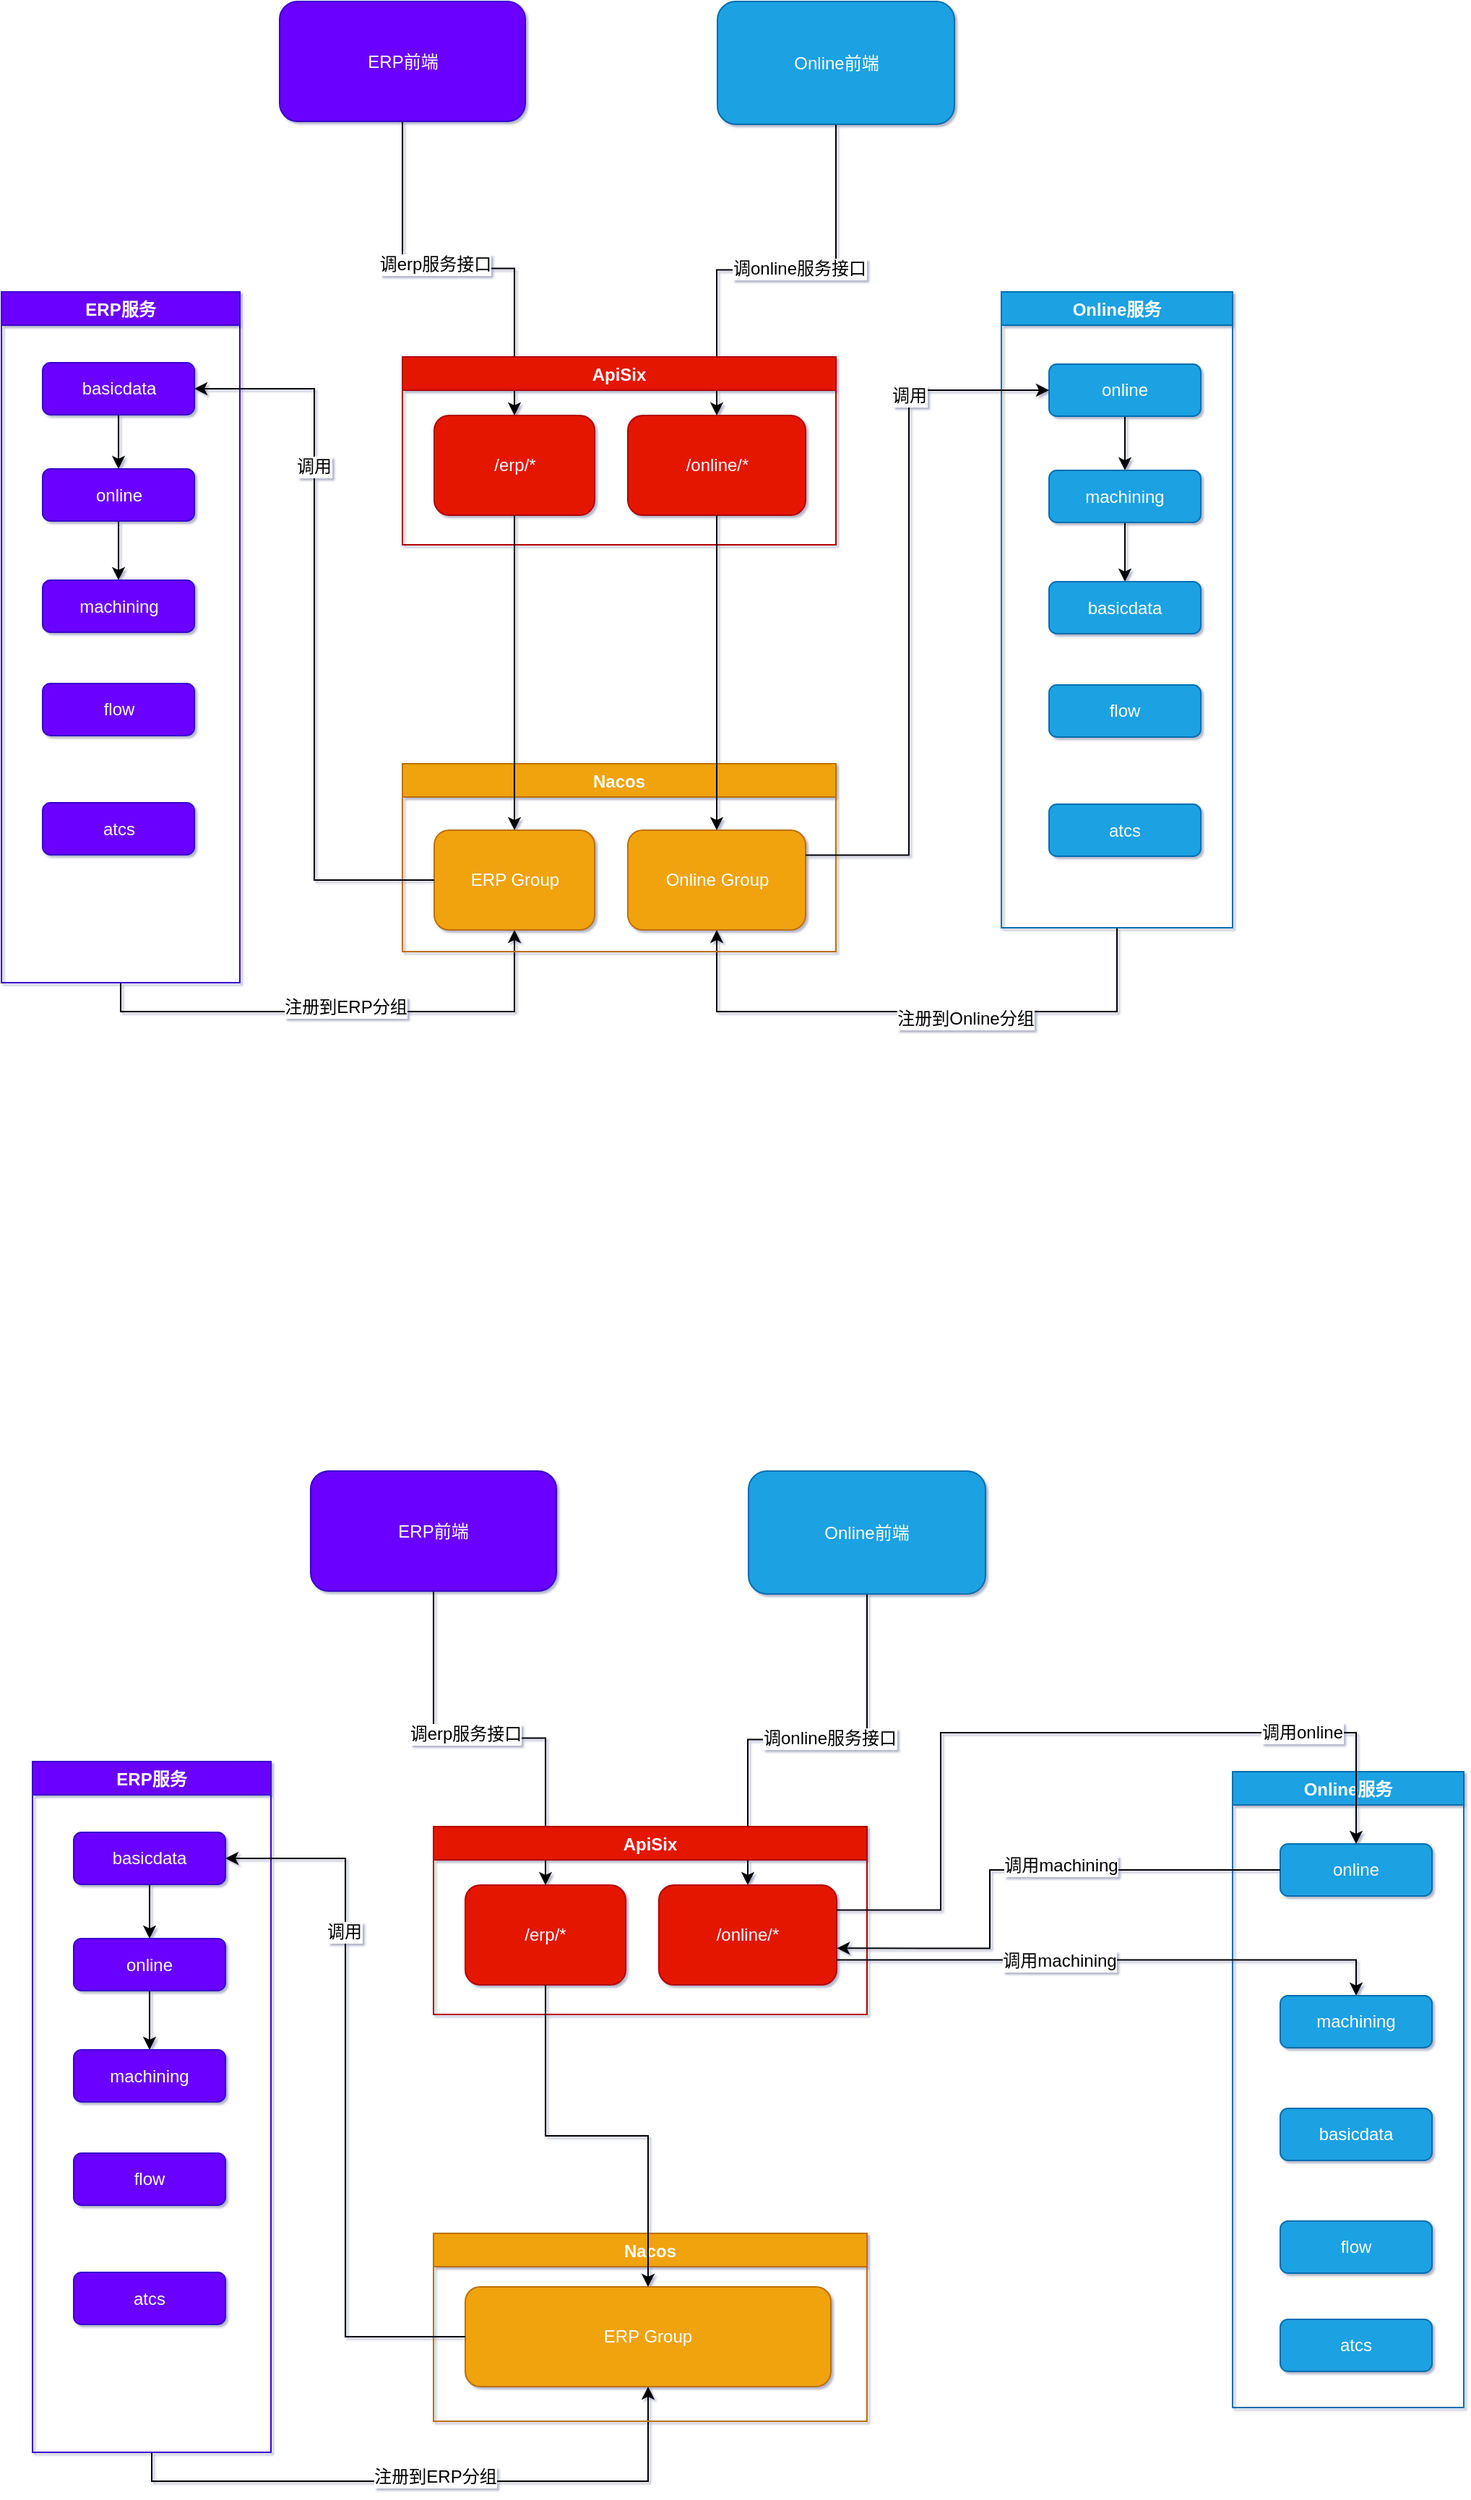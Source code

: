 <mxfile version="12.2.4" pages="1"><diagram id="Vp3lockXJllg4J1rvEa6" name="第 1 页"><mxGraphModel dx="1280" dy="992" grid="0" gridSize="10" guides="1" tooltips="1" connect="1" arrows="1" fold="1" page="0" pageScale="1" pageWidth="827" pageHeight="1169" math="0" shadow="1"><root><mxCell id="0"/><mxCell id="1" parent="0"/><mxCell id="74" style="edgeStyle=orthogonalEdgeStyle;rounded=0;orthogonalLoop=1;jettySize=auto;html=1;entryX=0.5;entryY=1;entryDx=0;entryDy=0;exitX=0.5;exitY=1;exitDx=0;exitDy=0;" parent="1" source="4" target="59" edge="1"><mxGeometry relative="1" as="geometry"/></mxCell><mxCell id="75" value="注册到ERP分组" style="text;html=1;resizable=0;points=[];align=center;verticalAlign=middle;labelBackgroundColor=#ffffff;" parent="74" vertex="1" connectable="0"><mxGeometry x="0.007" y="3" relative="1" as="geometry"><mxPoint as="offset"/></mxGeometry></mxCell><mxCell id="4" value="ERP服务" style="swimlane;fillColor=#6a00ff;strokeColor=#3700CC;direction=east;fontColor=#ffffff;" parent="1" vertex="1"><mxGeometry x="3" y="-193" width="165" height="478" as="geometry"><mxRectangle x="70" y="370" width="100" height="23" as="alternateBounds"/></mxGeometry></mxCell><mxCell id="79" style="edgeStyle=orthogonalEdgeStyle;rounded=0;orthogonalLoop=1;jettySize=auto;html=1;entryX=0.5;entryY=0;entryDx=0;entryDy=0;" parent="4" source="29" target="30" edge="1"><mxGeometry relative="1" as="geometry"/></mxCell><mxCell id="29" value="basicdata" style="rounded=1;whiteSpace=wrap;html=1;fillColor=#6a00ff;strokeColor=#3700CC;fontColor=#ffffff;glass=0;comic=0;shadow=0;" parent="4" vertex="1"><mxGeometry x="28.5" y="49" width="105" height="36" as="geometry"/></mxCell><mxCell id="80" style="edgeStyle=orthogonalEdgeStyle;rounded=0;orthogonalLoop=1;jettySize=auto;html=1;" parent="4" source="30" target="31" edge="1"><mxGeometry relative="1" as="geometry"/></mxCell><mxCell id="30" value="online" style="rounded=1;whiteSpace=wrap;html=1;fillColor=#6a00ff;strokeColor=#3700CC;fontColor=#ffffff;glass=0;comic=0;shadow=0;" parent="4" vertex="1"><mxGeometry x="28.5" y="122.5" width="105" height="36" as="geometry"/></mxCell><mxCell id="31" value="machining" style="rounded=1;whiteSpace=wrap;html=1;fillColor=#6a00ff;strokeColor=#3700CC;fontColor=#ffffff;glass=0;comic=0;shadow=0;" parent="4" vertex="1"><mxGeometry x="28.5" y="199.5" width="105" height="36" as="geometry"/></mxCell><mxCell id="32" value="flow" style="rounded=1;whiteSpace=wrap;html=1;fillColor=#6a00ff;strokeColor=#3700CC;fontColor=#ffffff;glass=0;comic=0;shadow=0;" parent="4" vertex="1"><mxGeometry x="28.5" y="271" width="105" height="36" as="geometry"/></mxCell><mxCell id="33" value="atcs" style="rounded=1;whiteSpace=wrap;html=1;fillColor=#6a00ff;strokeColor=#3700CC;fontColor=#ffffff;glass=0;comic=0;shadow=0;" parent="4" vertex="1"><mxGeometry x="28.5" y="353.5" width="105" height="36" as="geometry"/></mxCell><mxCell id="69" style="edgeStyle=orthogonalEdgeStyle;rounded=0;orthogonalLoop=1;jettySize=auto;html=1;entryX=0.5;entryY=1;entryDx=0;entryDy=0;exitX=0.5;exitY=1;exitDx=0;exitDy=0;" parent="1" source="23" target="60" edge="1"><mxGeometry relative="1" as="geometry"><Array as="points"><mxPoint x="775" y="305"/><mxPoint x="498" y="305"/></Array></mxGeometry></mxCell><mxCell id="73" value="注册到Online分组" style="text;html=1;resizable=0;points=[];align=center;verticalAlign=middle;labelBackgroundColor=#ffffff;" parent="69" vertex="1" connectable="0"><mxGeometry x="-0.168" y="5" relative="1" as="geometry"><mxPoint as="offset"/></mxGeometry></mxCell><mxCell id="23" value="Online服务" style="swimlane;fillColor=#1ba1e2;strokeColor=#006EAF;direction=east;fontColor=#ffffff;" parent="1" vertex="1"><mxGeometry x="695" y="-193" width="160" height="440" as="geometry"><mxRectangle x="70" y="370" width="100" height="23" as="alternateBounds"/></mxGeometry></mxCell><mxCell id="65" style="edgeStyle=orthogonalEdgeStyle;rounded=0;orthogonalLoop=1;jettySize=auto;html=1;entryX=0.5;entryY=0;entryDx=0;entryDy=0;" parent="23" source="24" target="25" edge="1"><mxGeometry relative="1" as="geometry"/></mxCell><mxCell id="24" value="online" style="rounded=1;whiteSpace=wrap;html=1;fillColor=#1ba1e2;strokeColor=#006EAF;fontColor=#ffffff;glass=0;comic=0;shadow=0;" parent="23" vertex="1"><mxGeometry x="33" y="50" width="105" height="36" as="geometry"/></mxCell><mxCell id="67" style="edgeStyle=orthogonalEdgeStyle;rounded=0;orthogonalLoop=1;jettySize=auto;html=1;entryX=0.5;entryY=0;entryDx=0;entryDy=0;" parent="23" source="25" target="26" edge="1"><mxGeometry relative="1" as="geometry"/></mxCell><mxCell id="25" value="machining" style="rounded=1;whiteSpace=wrap;html=1;fillColor=#1ba1e2;strokeColor=#006EAF;fontColor=#ffffff;glass=0;comic=0;shadow=0;" parent="23" vertex="1"><mxGeometry x="33" y="123.5" width="105" height="36" as="geometry"/></mxCell><mxCell id="26" value="basicdata" style="rounded=1;whiteSpace=wrap;html=1;fillColor=#1ba1e2;strokeColor=#006EAF;fontColor=#ffffff;glass=0;comic=0;shadow=0;" parent="23" vertex="1"><mxGeometry x="33" y="200.5" width="105" height="36" as="geometry"/></mxCell><mxCell id="27" value="flow" style="rounded=1;whiteSpace=wrap;html=1;fillColor=#1ba1e2;strokeColor=#006EAF;fontColor=#ffffff;glass=0;comic=0;shadow=0;" parent="23" vertex="1"><mxGeometry x="33" y="272" width="105" height="36" as="geometry"/></mxCell><mxCell id="28" value="atcs" style="rounded=1;whiteSpace=wrap;html=1;fillColor=#1ba1e2;strokeColor=#006EAF;fontColor=#ffffff;glass=0;comic=0;shadow=0;" parent="23" vertex="1"><mxGeometry x="33" y="354.5" width="105" height="36" as="geometry"/></mxCell><mxCell id="57" style="edgeStyle=orthogonalEdgeStyle;rounded=0;orthogonalLoop=1;jettySize=auto;html=1;entryX=0.5;entryY=0;entryDx=0;entryDy=0;" parent="1" source="41" target="55" edge="1"><mxGeometry relative="1" as="geometry"/></mxCell><mxCell id="77" value="调erp服务接口" style="text;html=1;resizable=0;points=[];align=center;verticalAlign=middle;labelBackgroundColor=#ffffff;" parent="57" vertex="1" connectable="0"><mxGeometry x="-0.298" y="22" relative="1" as="geometry"><mxPoint as="offset"/></mxGeometry></mxCell><mxCell id="41" value="ERP前端" style="rounded=1;whiteSpace=wrap;html=1;fillColor=#6a00ff;strokeColor=#3700CC;fontColor=#ffffff;glass=0;comic=0;shadow=0;" parent="1" vertex="1"><mxGeometry x="195.5" y="-394" width="170" height="83" as="geometry"/></mxCell><mxCell id="58" style="edgeStyle=orthogonalEdgeStyle;rounded=0;orthogonalLoop=1;jettySize=auto;html=1;entryX=0.5;entryY=0;entryDx=0;entryDy=0;" parent="1" source="42" target="56" edge="1"><mxGeometry relative="1" as="geometry"/></mxCell><mxCell id="78" value="调online服务接口" style="text;html=1;resizable=0;points=[];align=center;verticalAlign=middle;labelBackgroundColor=#ffffff;" parent="58" vertex="1" connectable="0"><mxGeometry x="-0.3" y="-26" relative="1" as="geometry"><mxPoint as="offset"/></mxGeometry></mxCell><mxCell id="42" value="Online前端" style="rounded=1;whiteSpace=wrap;html=1;fillColor=#1ba1e2;strokeColor=#006EAF;fontColor=#ffffff;glass=0;comic=0;shadow=0;" parent="1" vertex="1"><mxGeometry x="498.5" y="-394" width="164" height="85" as="geometry"/></mxCell><mxCell id="47" value="ApiSix" style="swimlane;fillColor=#e51400;strokeColor=#B20000;direction=east;fontColor=#ffffff;" parent="1" vertex="1"><mxGeometry x="280.5" y="-148" width="300" height="130" as="geometry"><mxRectangle x="70" y="370" width="100" height="23" as="alternateBounds"/></mxGeometry></mxCell><mxCell id="55" value="/erp/*" style="rounded=1;whiteSpace=wrap;html=1;fillColor=#e51400;strokeColor=#B20000;fontColor=#ffffff;glass=0;comic=0;shadow=0;" parent="47" vertex="1"><mxGeometry x="22" y="40.5" width="111" height="69" as="geometry"/></mxCell><mxCell id="56" value="/online/*" style="rounded=1;whiteSpace=wrap;html=1;fillColor=#e51400;strokeColor=#B20000;fontColor=#ffffff;glass=0;comic=0;shadow=0;" parent="47" vertex="1"><mxGeometry x="156" y="40.5" width="123" height="69" as="geometry"/></mxCell><mxCell id="53" value="Nacos" style="swimlane;fillColor=#f0a30a;strokeColor=#BD7000;direction=east;fontColor=#ffffff;" parent="1" vertex="1"><mxGeometry x="280.5" y="133.5" width="300" height="130" as="geometry"><mxRectangle x="70" y="370" width="100" height="23" as="alternateBounds"/></mxGeometry></mxCell><mxCell id="59" value="ERP Group" style="rounded=1;whiteSpace=wrap;html=1;fillColor=#f0a30a;strokeColor=#BD7000;fontColor=#ffffff;glass=0;comic=0;shadow=0;" parent="53" vertex="1"><mxGeometry x="22" y="46" width="111" height="69" as="geometry"/></mxCell><mxCell id="60" value="Online Group" style="rounded=1;whiteSpace=wrap;html=1;fillColor=#f0a30a;strokeColor=#BD7000;fontColor=#ffffff;glass=0;comic=0;shadow=0;" parent="53" vertex="1"><mxGeometry x="156" y="46" width="123" height="69" as="geometry"/></mxCell><mxCell id="61" style="edgeStyle=orthogonalEdgeStyle;rounded=0;orthogonalLoop=1;jettySize=auto;html=1;entryX=0.5;entryY=0;entryDx=0;entryDy=0;" parent="1" source="56" target="60" edge="1"><mxGeometry relative="1" as="geometry"/></mxCell><mxCell id="62" style="edgeStyle=orthogonalEdgeStyle;rounded=0;orthogonalLoop=1;jettySize=auto;html=1;entryX=0.5;entryY=0;entryDx=0;entryDy=0;" parent="1" source="55" target="59" edge="1"><mxGeometry relative="1" as="geometry"/></mxCell><mxCell id="63" style="edgeStyle=orthogonalEdgeStyle;rounded=0;orthogonalLoop=1;jettySize=auto;html=1;exitX=1;exitY=0.25;exitDx=0;exitDy=0;" parent="1" source="60" edge="1"><mxGeometry relative="1" as="geometry"><mxPoint x="728" y="-125" as="targetPoint"/><Array as="points"><mxPoint x="631" y="197"/><mxPoint x="631" y="-125"/></Array></mxGeometry></mxCell><mxCell id="71" value="调用" style="text;html=1;resizable=0;points=[];align=center;verticalAlign=middle;labelBackgroundColor=#ffffff;" parent="63" vertex="1" connectable="0"><mxGeometry x="0.591" relative="1" as="geometry"><mxPoint as="offset"/></mxGeometry></mxCell><mxCell id="64" style="edgeStyle=orthogonalEdgeStyle;rounded=0;orthogonalLoop=1;jettySize=auto;html=1;entryX=1;entryY=0.5;entryDx=0;entryDy=0;" parent="1" source="59" target="29" edge="1"><mxGeometry relative="1" as="geometry"/></mxCell><mxCell id="76" value="调用" style="text;html=1;resizable=0;points=[];align=center;verticalAlign=middle;labelBackgroundColor=#ffffff;" parent="64" vertex="1" connectable="0"><mxGeometry x="0.46" y="1" relative="1" as="geometry"><mxPoint as="offset"/></mxGeometry></mxCell><mxCell id="83" style="edgeStyle=orthogonalEdgeStyle;rounded=0;orthogonalLoop=1;jettySize=auto;html=1;entryX=0.5;entryY=1;entryDx=0;entryDy=0;exitX=0.5;exitY=1;exitDx=0;exitDy=0;" parent="1" source="85" target="113" edge="1"><mxGeometry relative="1" as="geometry"/></mxCell><mxCell id="84" value="注册到ERP分组" style="text;html=1;resizable=0;points=[];align=center;verticalAlign=middle;labelBackgroundColor=#ffffff;" parent="83" vertex="1" connectable="0"><mxGeometry x="0.007" y="3" relative="1" as="geometry"><mxPoint as="offset"/></mxGeometry></mxCell><mxCell id="85" value="ERP服务" style="swimlane;fillColor=#6a00ff;strokeColor=#3700CC;direction=east;fontColor=#ffffff;" parent="1" vertex="1"><mxGeometry x="24.5" y="824" width="165" height="478" as="geometry"><mxRectangle x="70" y="370" width="100" height="23" as="alternateBounds"/></mxGeometry></mxCell><mxCell id="86" style="edgeStyle=orthogonalEdgeStyle;rounded=0;orthogonalLoop=1;jettySize=auto;html=1;entryX=0.5;entryY=0;entryDx=0;entryDy=0;" parent="85" source="87" target="89" edge="1"><mxGeometry relative="1" as="geometry"/></mxCell><mxCell id="87" value="basicdata" style="rounded=1;whiteSpace=wrap;html=1;fillColor=#6a00ff;strokeColor=#3700CC;fontColor=#ffffff;glass=0;comic=0;shadow=0;" parent="85" vertex="1"><mxGeometry x="28.5" y="49" width="105" height="36" as="geometry"/></mxCell><mxCell id="88" style="edgeStyle=orthogonalEdgeStyle;rounded=0;orthogonalLoop=1;jettySize=auto;html=1;" parent="85" source="89" target="90" edge="1"><mxGeometry relative="1" as="geometry"/></mxCell><mxCell id="89" value="online" style="rounded=1;whiteSpace=wrap;html=1;fillColor=#6a00ff;strokeColor=#3700CC;fontColor=#ffffff;glass=0;comic=0;shadow=0;" parent="85" vertex="1"><mxGeometry x="28.5" y="122.5" width="105" height="36" as="geometry"/></mxCell><mxCell id="90" value="machining" style="rounded=1;whiteSpace=wrap;html=1;fillColor=#6a00ff;strokeColor=#3700CC;fontColor=#ffffff;glass=0;comic=0;shadow=0;" parent="85" vertex="1"><mxGeometry x="28.5" y="199.5" width="105" height="36" as="geometry"/></mxCell><mxCell id="91" value="flow" style="rounded=1;whiteSpace=wrap;html=1;fillColor=#6a00ff;strokeColor=#3700CC;fontColor=#ffffff;glass=0;comic=0;shadow=0;" parent="85" vertex="1"><mxGeometry x="28.5" y="271" width="105" height="36" as="geometry"/></mxCell><mxCell id="92" value="atcs" style="rounded=1;whiteSpace=wrap;html=1;fillColor=#6a00ff;strokeColor=#3700CC;fontColor=#ffffff;glass=0;comic=0;shadow=0;" parent="85" vertex="1"><mxGeometry x="28.5" y="353.5" width="105" height="36" as="geometry"/></mxCell><mxCell id="95" value="Online服务" style="swimlane;fillColor=#1ba1e2;strokeColor=#006EAF;direction=east;fontColor=#ffffff;" parent="1" vertex="1"><mxGeometry x="855" y="831" width="160" height="440" as="geometry"><mxRectangle x="70" y="370" width="100" height="23" as="alternateBounds"/></mxGeometry></mxCell><mxCell id="97" value="online" style="rounded=1;whiteSpace=wrap;html=1;fillColor=#1ba1e2;strokeColor=#006EAF;fontColor=#ffffff;glass=0;comic=0;shadow=0;" parent="95" vertex="1"><mxGeometry x="33" y="50" width="105" height="36" as="geometry"/></mxCell><mxCell id="99" value="machining" style="rounded=1;whiteSpace=wrap;html=1;fillColor=#1ba1e2;strokeColor=#006EAF;fontColor=#ffffff;glass=0;comic=0;shadow=0;" parent="95" vertex="1"><mxGeometry x="33" y="155" width="105" height="36" as="geometry"/></mxCell><mxCell id="100" value="basicdata" style="rounded=1;whiteSpace=wrap;html=1;fillColor=#1ba1e2;strokeColor=#006EAF;fontColor=#ffffff;glass=0;comic=0;shadow=0;" parent="95" vertex="1"><mxGeometry x="33" y="233" width="105" height="36" as="geometry"/></mxCell><mxCell id="101" value="flow" style="rounded=1;whiteSpace=wrap;html=1;fillColor=#1ba1e2;strokeColor=#006EAF;fontColor=#ffffff;glass=0;comic=0;shadow=0;" parent="95" vertex="1"><mxGeometry x="33" y="311" width="105" height="36" as="geometry"/></mxCell><mxCell id="102" value="atcs" style="rounded=1;whiteSpace=wrap;html=1;fillColor=#1ba1e2;strokeColor=#006EAF;fontColor=#ffffff;glass=0;comic=0;shadow=0;" parent="95" vertex="1"><mxGeometry x="33" y="379" width="105" height="36" as="geometry"/></mxCell><mxCell id="103" style="edgeStyle=orthogonalEdgeStyle;rounded=0;orthogonalLoop=1;jettySize=auto;html=1;entryX=0.5;entryY=0;entryDx=0;entryDy=0;" parent="1" source="105" target="110" edge="1"><mxGeometry relative="1" as="geometry"/></mxCell><mxCell id="104" value="调erp服务接口" style="text;html=1;resizable=0;points=[];align=center;verticalAlign=middle;labelBackgroundColor=#ffffff;" parent="103" vertex="1" connectable="0"><mxGeometry x="-0.298" y="22" relative="1" as="geometry"><mxPoint as="offset"/></mxGeometry></mxCell><mxCell id="105" value="ERP前端" style="rounded=1;whiteSpace=wrap;html=1;fillColor=#6a00ff;strokeColor=#3700CC;fontColor=#ffffff;glass=0;comic=0;shadow=0;" parent="1" vertex="1"><mxGeometry x="217" y="623" width="170" height="83" as="geometry"/></mxCell><mxCell id="106" style="edgeStyle=orthogonalEdgeStyle;rounded=0;orthogonalLoop=1;jettySize=auto;html=1;entryX=0.5;entryY=0;entryDx=0;entryDy=0;" parent="1" source="108" target="111" edge="1"><mxGeometry relative="1" as="geometry"/></mxCell><mxCell id="107" value="调online服务接口" style="text;html=1;resizable=0;points=[];align=center;verticalAlign=middle;labelBackgroundColor=#ffffff;" parent="106" vertex="1" connectable="0"><mxGeometry x="-0.3" y="-26" relative="1" as="geometry"><mxPoint as="offset"/></mxGeometry></mxCell><mxCell id="108" value="Online前端" style="rounded=1;whiteSpace=wrap;html=1;fillColor=#1ba1e2;strokeColor=#006EAF;fontColor=#ffffff;glass=0;comic=0;shadow=0;" parent="1" vertex="1"><mxGeometry x="520" y="623" width="164" height="85" as="geometry"/></mxCell><mxCell id="109" value="ApiSix" style="swimlane;fillColor=#e51400;strokeColor=#B20000;direction=east;fontColor=#ffffff;" parent="1" vertex="1"><mxGeometry x="302" y="869" width="300" height="130" as="geometry"><mxRectangle x="70" y="370" width="100" height="23" as="alternateBounds"/></mxGeometry></mxCell><mxCell id="110" value="/erp/*" style="rounded=1;whiteSpace=wrap;html=1;fillColor=#e51400;strokeColor=#B20000;fontColor=#ffffff;glass=0;comic=0;shadow=0;" parent="109" vertex="1"><mxGeometry x="22" y="40.5" width="111" height="69" as="geometry"/></mxCell><mxCell id="111" value="/online/*" style="rounded=1;whiteSpace=wrap;html=1;fillColor=#e51400;strokeColor=#B20000;fontColor=#ffffff;glass=0;comic=0;shadow=0;" parent="109" vertex="1"><mxGeometry x="156" y="40.5" width="123" height="69" as="geometry"/></mxCell><mxCell id="112" value="Nacos" style="swimlane;fillColor=#f0a30a;strokeColor=#BD7000;direction=east;fontColor=#ffffff;" parent="1" vertex="1"><mxGeometry x="302" y="1150.5" width="300" height="130" as="geometry"><mxRectangle x="70" y="370" width="100" height="23" as="alternateBounds"/></mxGeometry></mxCell><mxCell id="113" value="ERP Group" style="rounded=1;whiteSpace=wrap;html=1;fillColor=#f0a30a;strokeColor=#BD7000;fontColor=#ffffff;glass=0;comic=0;shadow=0;" parent="112" vertex="1"><mxGeometry x="22" y="37" width="253" height="69" as="geometry"/></mxCell><mxCell id="116" style="edgeStyle=orthogonalEdgeStyle;rounded=0;orthogonalLoop=1;jettySize=auto;html=1;entryX=0.5;entryY=0;entryDx=0;entryDy=0;" parent="1" source="110" target="113" edge="1"><mxGeometry relative="1" as="geometry"/></mxCell><mxCell id="117" style="edgeStyle=orthogonalEdgeStyle;rounded=0;orthogonalLoop=1;jettySize=auto;html=1;exitX=1;exitY=0.25;exitDx=0;exitDy=0;entryX=0.5;entryY=0;entryDx=0;entryDy=0;" parent="1" source="111" target="97" edge="1"><mxGeometry relative="1" as="geometry"><mxPoint x="749.618" y="892.294" as="targetPoint"/><Array as="points"><mxPoint x="653" y="927"/><mxPoint x="653" y="804"/><mxPoint x="941" y="804"/></Array><mxPoint x="581.059" y="1214.118" as="sourcePoint"/></mxGeometry></mxCell><mxCell id="118" value="调用online" style="text;html=1;resizable=0;points=[];align=center;verticalAlign=middle;labelBackgroundColor=#ffffff;" parent="117" vertex="1" connectable="0"><mxGeometry x="0.591" relative="1" as="geometry"><mxPoint as="offset"/></mxGeometry></mxCell><mxCell id="119" style="edgeStyle=orthogonalEdgeStyle;rounded=0;orthogonalLoop=1;jettySize=auto;html=1;entryX=1;entryY=0.5;entryDx=0;entryDy=0;" parent="1" source="113" target="87" edge="1"><mxGeometry relative="1" as="geometry"/></mxCell><mxCell id="120" value="调用" style="text;html=1;resizable=0;points=[];align=center;verticalAlign=middle;labelBackgroundColor=#ffffff;" parent="119" vertex="1" connectable="0"><mxGeometry x="0.46" y="1" relative="1" as="geometry"><mxPoint as="offset"/></mxGeometry></mxCell><mxCell id="124" style="edgeStyle=orthogonalEdgeStyle;rounded=0;orthogonalLoop=1;jettySize=auto;html=1;entryX=1.001;entryY=0.633;entryDx=0;entryDy=0;exitX=0;exitY=0.5;exitDx=0;exitDy=0;entryPerimeter=0;" parent="1" source="97" target="111" edge="1"><mxGeometry relative="1" as="geometry"><Array as="points"><mxPoint x="687" y="899"/><mxPoint x="687" y="953"/></Array></mxGeometry></mxCell><mxCell id="125" value="调用machining" style="text;html=1;resizable=0;points=[];align=center;verticalAlign=middle;labelBackgroundColor=#ffffff;" parent="124" vertex="1" connectable="0"><mxGeometry x="-0.155" y="-3" relative="1" as="geometry"><mxPoint as="offset"/></mxGeometry></mxCell><mxCell id="126" style="edgeStyle=orthogonalEdgeStyle;rounded=0;orthogonalLoop=1;jettySize=auto;html=1;entryX=0.5;entryY=0;entryDx=0;entryDy=0;exitX=1;exitY=0.75;exitDx=0;exitDy=0;" parent="1" source="111" target="99" edge="1"><mxGeometry relative="1" as="geometry"/></mxCell><mxCell id="127" value="调用machining" style="text;html=1;resizable=0;points=[];align=center;verticalAlign=middle;labelBackgroundColor=#ffffff;" parent="126" vertex="1" connectable="0"><mxGeometry x="-0.199" relative="1" as="geometry"><mxPoint as="offset"/></mxGeometry></mxCell></root></mxGraphModel></diagram></mxfile>